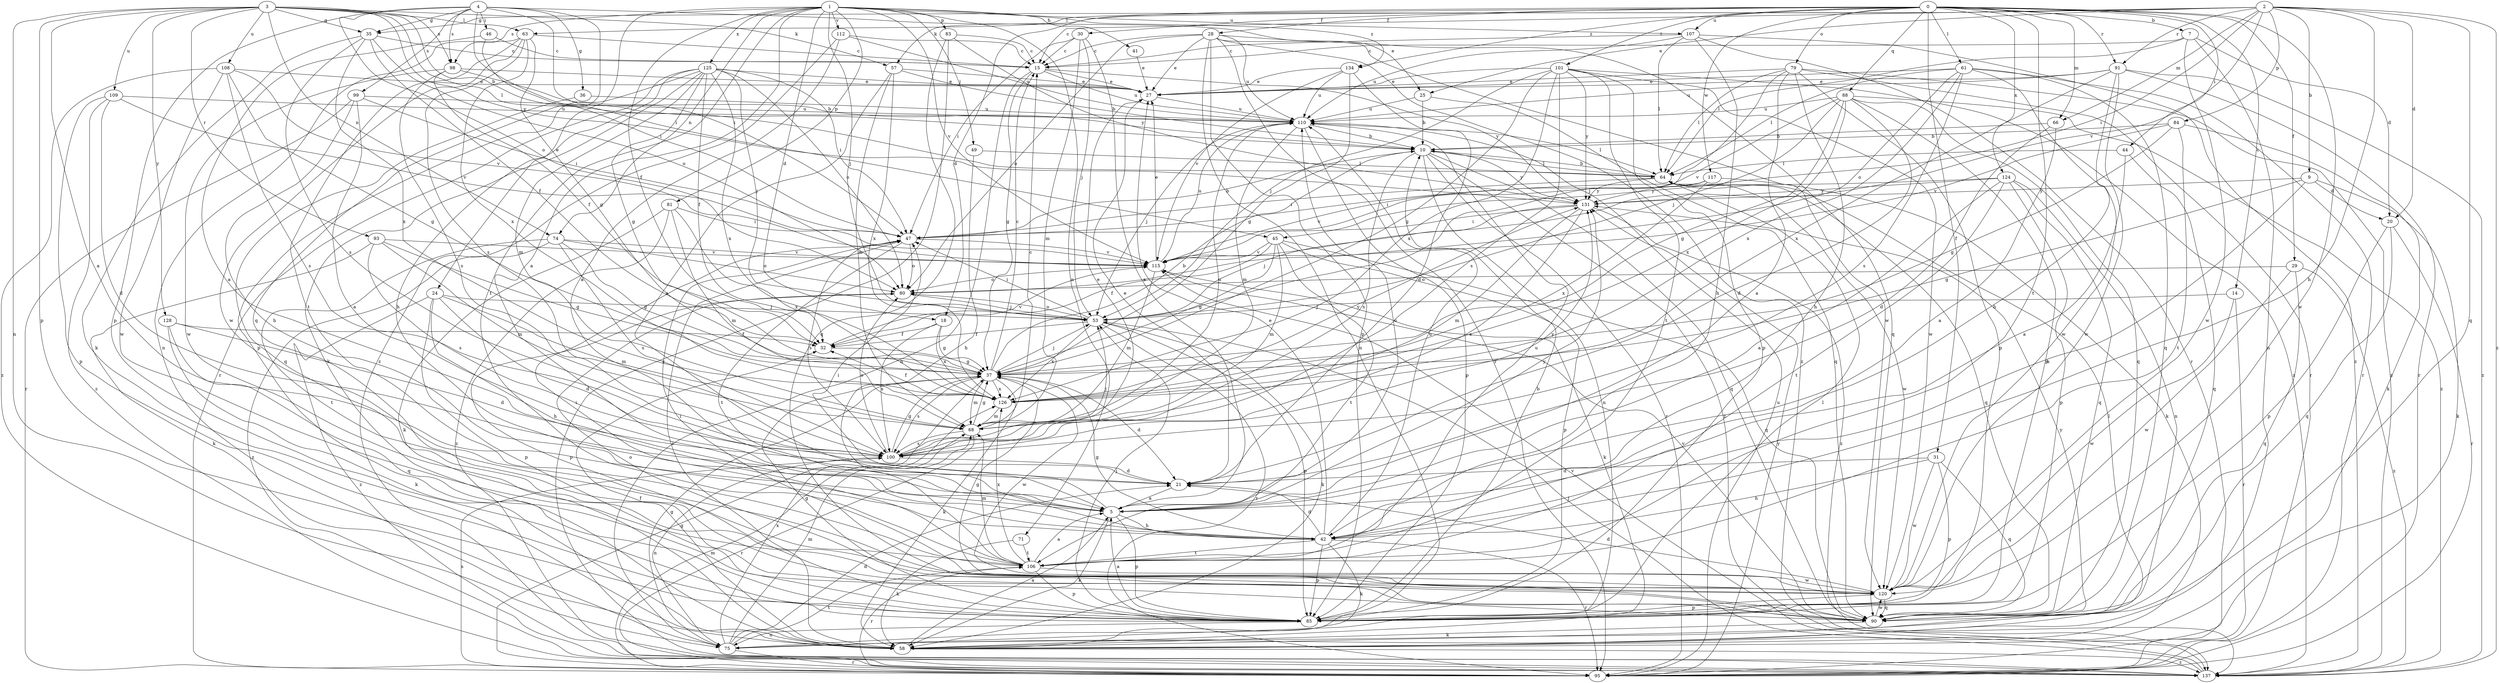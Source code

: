 strict digraph  {
0;
1;
2;
3;
4;
5;
7;
9;
10;
14;
15;
18;
20;
21;
24;
25;
27;
28;
29;
30;
31;
32;
35;
36;
37;
41;
42;
44;
45;
46;
47;
49;
53;
57;
58;
61;
63;
64;
66;
68;
71;
74;
75;
79;
80;
81;
83;
84;
85;
88;
90;
91;
93;
95;
98;
99;
100;
101;
106;
107;
108;
109;
110;
112;
115;
117;
120;
124;
125;
126;
128;
131;
134;
137;
0 -> 7  [label=b];
0 -> 14  [label=c];
0 -> 18  [label=d];
0 -> 28  [label=f];
0 -> 29  [label=f];
0 -> 30  [label=f];
0 -> 31  [label=f];
0 -> 44  [label=i];
0 -> 61  [label=l];
0 -> 63  [label=l];
0 -> 66  [label=m];
0 -> 79  [label=o];
0 -> 88  [label=q];
0 -> 91  [label=r];
0 -> 101  [label=t];
0 -> 106  [label=t];
0 -> 107  [label=u];
0 -> 117  [label=w];
0 -> 120  [label=w];
0 -> 124  [label=x];
0 -> 134  [label=z];
1 -> 5  [label=a];
1 -> 18  [label=d];
1 -> 24  [label=e];
1 -> 32  [label=f];
1 -> 41  [label=h];
1 -> 49  [label=j];
1 -> 53  [label=j];
1 -> 71  [label=n];
1 -> 74  [label=n];
1 -> 81  [label=p];
1 -> 83  [label=p];
1 -> 98  [label=s];
1 -> 106  [label=t];
1 -> 107  [label=u];
1 -> 112  [label=v];
1 -> 115  [label=v];
1 -> 125  [label=x];
1 -> 134  [label=z];
2 -> 9  [label=b];
2 -> 15  [label=c];
2 -> 20  [label=d];
2 -> 25  [label=e];
2 -> 35  [label=g];
2 -> 42  [label=h];
2 -> 45  [label=i];
2 -> 57  [label=k];
2 -> 66  [label=m];
2 -> 84  [label=p];
2 -> 90  [label=q];
2 -> 91  [label=r];
2 -> 115  [label=v];
2 -> 137  [label=z];
3 -> 5  [label=a];
3 -> 10  [label=b];
3 -> 35  [label=g];
3 -> 57  [label=k];
3 -> 63  [label=l];
3 -> 64  [label=l];
3 -> 74  [label=n];
3 -> 75  [label=n];
3 -> 85  [label=p];
3 -> 93  [label=r];
3 -> 98  [label=s];
3 -> 108  [label=u];
3 -> 109  [label=u];
3 -> 128  [label=y];
3 -> 131  [label=y];
4 -> 25  [label=e];
4 -> 35  [label=g];
4 -> 36  [label=g];
4 -> 45  [label=i];
4 -> 46  [label=i];
4 -> 47  [label=i];
4 -> 80  [label=o];
4 -> 85  [label=p];
4 -> 90  [label=q];
4 -> 98  [label=s];
4 -> 99  [label=s];
5 -> 42  [label=h];
5 -> 47  [label=i];
5 -> 58  [label=k];
5 -> 85  [label=p];
5 -> 110  [label=u];
5 -> 131  [label=y];
7 -> 15  [label=c];
7 -> 20  [label=d];
7 -> 64  [label=l];
7 -> 75  [label=n];
7 -> 120  [label=w];
9 -> 20  [label=d];
9 -> 37  [label=g];
9 -> 42  [label=h];
9 -> 58  [label=k];
9 -> 131  [label=y];
10 -> 64  [label=l];
10 -> 75  [label=n];
10 -> 90  [label=q];
10 -> 95  [label=r];
10 -> 100  [label=s];
10 -> 131  [label=y];
10 -> 137  [label=z];
14 -> 53  [label=j];
14 -> 95  [label=r];
14 -> 120  [label=w];
15 -> 27  [label=e];
15 -> 37  [label=g];
15 -> 75  [label=n];
15 -> 110  [label=u];
15 -> 131  [label=y];
18 -> 32  [label=f];
18 -> 37  [label=g];
18 -> 100  [label=s];
18 -> 126  [label=x];
20 -> 85  [label=p];
20 -> 90  [label=q];
20 -> 95  [label=r];
21 -> 5  [label=a];
21 -> 27  [label=e];
24 -> 21  [label=d];
24 -> 42  [label=h];
24 -> 53  [label=j];
24 -> 68  [label=m];
24 -> 85  [label=p];
24 -> 137  [label=z];
25 -> 10  [label=b];
25 -> 90  [label=q];
25 -> 110  [label=u];
27 -> 110  [label=u];
28 -> 15  [label=c];
28 -> 27  [label=e];
28 -> 75  [label=n];
28 -> 80  [label=o];
28 -> 85  [label=p];
28 -> 90  [label=q];
28 -> 95  [label=r];
28 -> 110  [label=u];
28 -> 120  [label=w];
28 -> 137  [label=z];
29 -> 80  [label=o];
29 -> 90  [label=q];
29 -> 120  [label=w];
29 -> 137  [label=z];
30 -> 5  [label=a];
30 -> 15  [label=c];
30 -> 47  [label=i];
30 -> 53  [label=j];
30 -> 68  [label=m];
31 -> 21  [label=d];
31 -> 42  [label=h];
31 -> 85  [label=p];
31 -> 90  [label=q];
31 -> 120  [label=w];
32 -> 37  [label=g];
32 -> 115  [label=v];
35 -> 15  [label=c];
35 -> 32  [label=f];
35 -> 58  [label=k];
35 -> 80  [label=o];
35 -> 100  [label=s];
35 -> 126  [label=x];
36 -> 90  [label=q];
36 -> 110  [label=u];
37 -> 10  [label=b];
37 -> 15  [label=c];
37 -> 21  [label=d];
37 -> 53  [label=j];
37 -> 58  [label=k];
37 -> 68  [label=m];
37 -> 100  [label=s];
37 -> 120  [label=w];
37 -> 126  [label=x];
41 -> 27  [label=e];
42 -> 21  [label=d];
42 -> 27  [label=e];
42 -> 37  [label=g];
42 -> 58  [label=k];
42 -> 85  [label=p];
42 -> 95  [label=r];
42 -> 106  [label=t];
42 -> 110  [label=u];
44 -> 5  [label=a];
44 -> 64  [label=l];
44 -> 90  [label=q];
45 -> 32  [label=f];
45 -> 37  [label=g];
45 -> 68  [label=m];
45 -> 85  [label=p];
45 -> 90  [label=q];
45 -> 106  [label=t];
45 -> 115  [label=v];
46 -> 5  [label=a];
46 -> 15  [label=c];
46 -> 47  [label=i];
47 -> 10  [label=b];
47 -> 80  [label=o];
47 -> 100  [label=s];
47 -> 106  [label=t];
47 -> 115  [label=v];
49 -> 42  [label=h];
49 -> 64  [label=l];
53 -> 32  [label=f];
53 -> 47  [label=i];
53 -> 58  [label=k];
53 -> 80  [label=o];
53 -> 85  [label=p];
53 -> 95  [label=r];
53 -> 126  [label=x];
57 -> 5  [label=a];
57 -> 10  [label=b];
57 -> 27  [label=e];
57 -> 68  [label=m];
57 -> 126  [label=x];
58 -> 5  [label=a];
58 -> 32  [label=f];
58 -> 47  [label=i];
58 -> 64  [label=l];
58 -> 131  [label=y];
58 -> 137  [label=z];
61 -> 27  [label=e];
61 -> 64  [label=l];
61 -> 80  [label=o];
61 -> 90  [label=q];
61 -> 95  [label=r];
61 -> 100  [label=s];
61 -> 120  [label=w];
61 -> 126  [label=x];
63 -> 15  [label=c];
63 -> 37  [label=g];
63 -> 75  [label=n];
63 -> 100  [label=s];
63 -> 106  [label=t];
63 -> 120  [label=w];
63 -> 126  [label=x];
64 -> 10  [label=b];
64 -> 47  [label=i];
64 -> 90  [label=q];
64 -> 120  [label=w];
64 -> 131  [label=y];
66 -> 5  [label=a];
66 -> 10  [label=b];
66 -> 21  [label=d];
68 -> 15  [label=c];
68 -> 37  [label=g];
68 -> 95  [label=r];
68 -> 100  [label=s];
68 -> 110  [label=u];
71 -> 58  [label=k];
71 -> 106  [label=t];
74 -> 37  [label=g];
74 -> 80  [label=o];
74 -> 100  [label=s];
74 -> 106  [label=t];
74 -> 115  [label=v];
74 -> 137  [label=z];
75 -> 21  [label=d];
75 -> 37  [label=g];
75 -> 68  [label=m];
75 -> 95  [label=r];
75 -> 106  [label=t];
75 -> 126  [label=x];
79 -> 5  [label=a];
79 -> 27  [label=e];
79 -> 42  [label=h];
79 -> 53  [label=j];
79 -> 64  [label=l];
79 -> 85  [label=p];
79 -> 95  [label=r];
79 -> 137  [label=z];
80 -> 53  [label=j];
80 -> 85  [label=p];
81 -> 47  [label=i];
81 -> 58  [label=k];
81 -> 68  [label=m];
81 -> 126  [label=x];
81 -> 137  [label=z];
83 -> 15  [label=c];
83 -> 90  [label=q];
83 -> 131  [label=y];
83 -> 137  [label=z];
84 -> 10  [label=b];
84 -> 37  [label=g];
84 -> 58  [label=k];
84 -> 106  [label=t];
84 -> 115  [label=v];
85 -> 5  [label=a];
85 -> 10  [label=b];
85 -> 37  [label=g];
85 -> 53  [label=j];
85 -> 64  [label=l];
85 -> 75  [label=n];
88 -> 21  [label=d];
88 -> 37  [label=g];
88 -> 53  [label=j];
88 -> 85  [label=p];
88 -> 90  [label=q];
88 -> 110  [label=u];
88 -> 115  [label=v];
88 -> 126  [label=x];
88 -> 137  [label=z];
90 -> 58  [label=k];
90 -> 80  [label=o];
90 -> 115  [label=v];
90 -> 120  [label=w];
91 -> 27  [label=e];
91 -> 42  [label=h];
91 -> 95  [label=r];
91 -> 110  [label=u];
91 -> 120  [label=w];
91 -> 126  [label=x];
91 -> 137  [label=z];
93 -> 37  [label=g];
93 -> 58  [label=k];
93 -> 68  [label=m];
93 -> 100  [label=s];
93 -> 115  [label=v];
95 -> 37  [label=g];
95 -> 68  [label=m];
95 -> 100  [label=s];
95 -> 110  [label=u];
95 -> 131  [label=y];
98 -> 10  [label=b];
98 -> 27  [label=e];
98 -> 32  [label=f];
98 -> 100  [label=s];
98 -> 120  [label=w];
99 -> 5  [label=a];
99 -> 42  [label=h];
99 -> 47  [label=i];
99 -> 95  [label=r];
99 -> 110  [label=u];
100 -> 21  [label=d];
100 -> 27  [label=e];
100 -> 37  [label=g];
100 -> 53  [label=j];
100 -> 75  [label=n];
100 -> 80  [label=o];
100 -> 131  [label=y];
101 -> 27  [label=e];
101 -> 37  [label=g];
101 -> 53  [label=j];
101 -> 85  [label=p];
101 -> 100  [label=s];
101 -> 106  [label=t];
101 -> 120  [label=w];
101 -> 126  [label=x];
101 -> 131  [label=y];
101 -> 137  [label=z];
106 -> 5  [label=a];
106 -> 47  [label=i];
106 -> 68  [label=m];
106 -> 85  [label=p];
106 -> 95  [label=r];
106 -> 110  [label=u];
106 -> 120  [label=w];
106 -> 126  [label=x];
107 -> 15  [label=c];
107 -> 42  [label=h];
107 -> 64  [label=l];
107 -> 95  [label=r];
107 -> 110  [label=u];
107 -> 137  [label=z];
108 -> 27  [label=e];
108 -> 37  [label=g];
108 -> 100  [label=s];
108 -> 115  [label=v];
108 -> 120  [label=w];
108 -> 137  [label=z];
109 -> 21  [label=d];
109 -> 85  [label=p];
109 -> 110  [label=u];
109 -> 115  [label=v];
109 -> 137  [label=z];
110 -> 10  [label=b];
110 -> 53  [label=j];
110 -> 64  [label=l];
110 -> 68  [label=m];
110 -> 85  [label=p];
112 -> 5  [label=a];
112 -> 15  [label=c];
112 -> 110  [label=u];
112 -> 137  [label=z];
115 -> 27  [label=e];
115 -> 58  [label=k];
115 -> 68  [label=m];
115 -> 80  [label=o];
115 -> 110  [label=u];
117 -> 58  [label=k];
117 -> 115  [label=v];
117 -> 126  [label=x];
117 -> 131  [label=y];
120 -> 21  [label=d];
120 -> 37  [label=g];
120 -> 47  [label=i];
120 -> 85  [label=p];
120 -> 90  [label=q];
124 -> 5  [label=a];
124 -> 47  [label=i];
124 -> 75  [label=n];
124 -> 85  [label=p];
124 -> 90  [label=q];
124 -> 106  [label=t];
124 -> 131  [label=y];
125 -> 27  [label=e];
125 -> 32  [label=f];
125 -> 37  [label=g];
125 -> 42  [label=h];
125 -> 47  [label=i];
125 -> 53  [label=j];
125 -> 58  [label=k];
125 -> 68  [label=m];
125 -> 80  [label=o];
125 -> 85  [label=p];
125 -> 95  [label=r];
125 -> 126  [label=x];
126 -> 32  [label=f];
126 -> 68  [label=m];
126 -> 131  [label=y];
128 -> 21  [label=d];
128 -> 32  [label=f];
128 -> 58  [label=k];
128 -> 90  [label=q];
131 -> 47  [label=i];
131 -> 53  [label=j];
131 -> 68  [label=m];
131 -> 100  [label=s];
131 -> 137  [label=z];
134 -> 21  [label=d];
134 -> 27  [label=e];
134 -> 37  [label=g];
134 -> 110  [label=u];
134 -> 115  [label=v];
137 -> 53  [label=j];
137 -> 115  [label=v];
}
